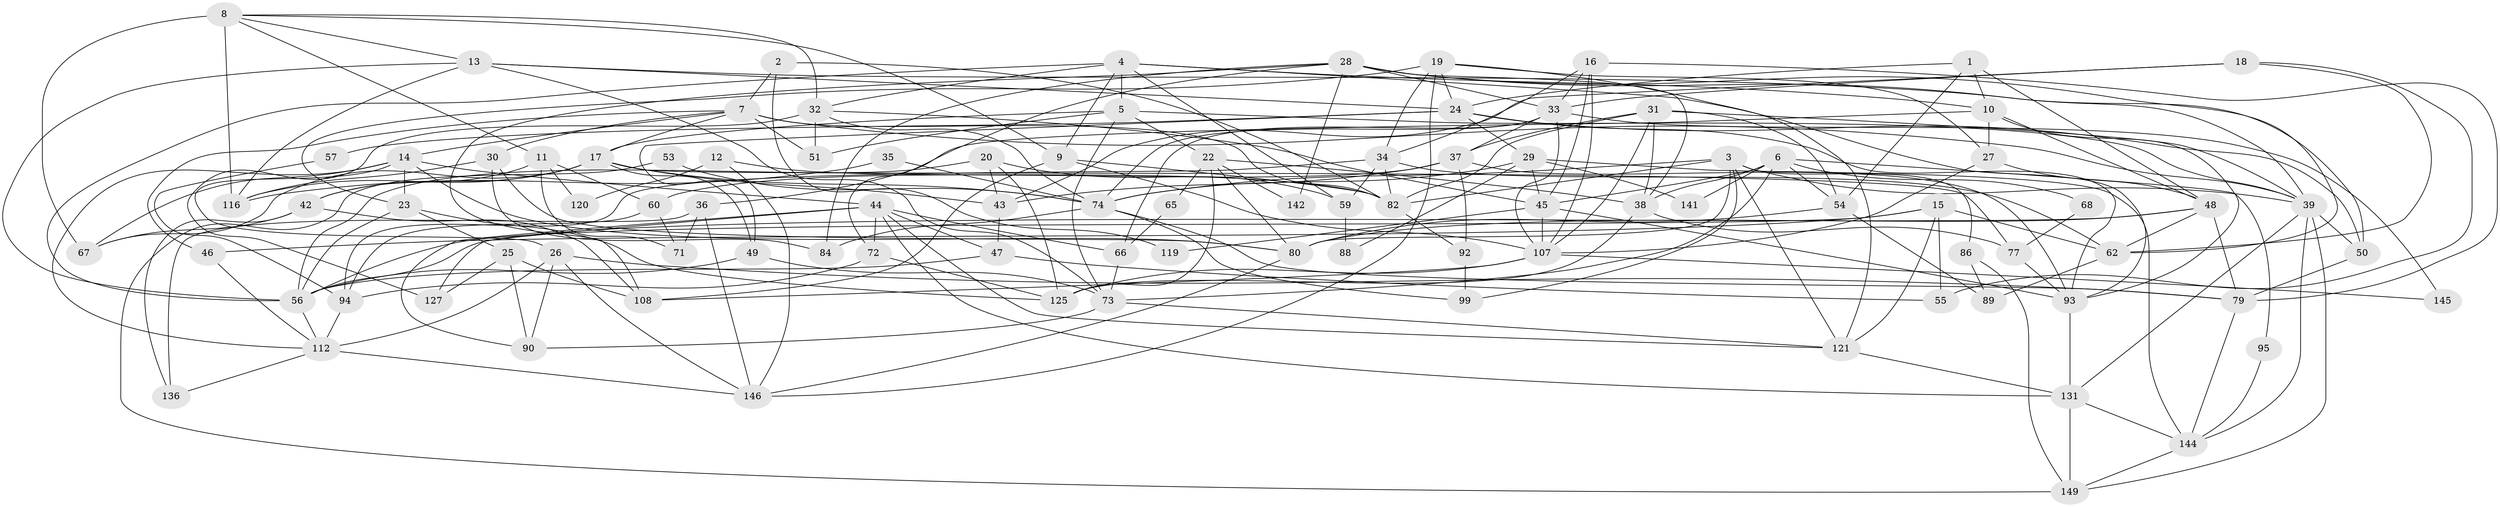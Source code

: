 // Generated by graph-tools (version 1.1) at 2025/23/03/03/25 07:23:58]
// undirected, 95 vertices, 237 edges
graph export_dot {
graph [start="1"]
  node [color=gray90,style=filled];
  1 [super="+105"];
  2;
  3 [super="+63"];
  4 [super="+110"];
  5 [super="+21"];
  6 [super="+143"];
  7 [super="+137"];
  8 [super="+58"];
  9 [super="+87"];
  10 [super="+70"];
  11 [super="+41"];
  12;
  13 [super="+148"];
  14 [super="+140"];
  15 [super="+139"];
  16 [super="+147"];
  17 [super="+81"];
  18;
  19 [super="+126"];
  20 [super="+102"];
  22;
  23 [super="+124"];
  24 [super="+118"];
  25;
  26 [super="+40"];
  27 [super="+98"];
  28 [super="+78"];
  29 [super="+128"];
  30 [super="+109"];
  31 [super="+132"];
  32 [super="+85"];
  33 [super="+64"];
  34 [super="+75"];
  35;
  36 [super="+52"];
  37 [super="+133"];
  38 [super="+96"];
  39 [super="+91"];
  42;
  43 [super="+106"];
  44 [super="+129"];
  45 [super="+61"];
  46;
  47;
  48 [super="+76"];
  49;
  50 [super="+115"];
  51;
  53;
  54;
  55 [super="+83"];
  56 [super="+123"];
  57;
  59 [super="+134"];
  60 [super="+103"];
  62 [super="+113"];
  65;
  66;
  67 [super="+69"];
  68;
  71;
  72;
  73 [super="+104"];
  74 [super="+111"];
  77;
  79 [super="+100"];
  80 [super="+130"];
  82 [super="+97"];
  84;
  86;
  88;
  89;
  90;
  92;
  93 [super="+114"];
  94 [super="+101"];
  95;
  99;
  107 [super="+138"];
  108;
  112 [super="+117"];
  116;
  119;
  120;
  121 [super="+122"];
  125;
  127;
  131 [super="+135"];
  136;
  141;
  142;
  144;
  145;
  146;
  149;
  1 -- 24;
  1 -- 48;
  1 -- 54;
  1 -- 10;
  2 -- 119;
  2 -- 7;
  2 -- 82;
  3 -- 74 [weight=2];
  3 -- 86;
  3 -- 121;
  3 -- 80;
  3 -- 82;
  3 -- 99;
  3 -- 39;
  4 -- 32;
  4 -- 5 [weight=2];
  4 -- 10;
  4 -- 59;
  4 -- 56;
  4 -- 9;
  4 -- 93;
  5 -- 22;
  5 -- 73;
  5 -- 51;
  5 -- 39;
  5 -- 17;
  6 -- 54;
  6 -- 68;
  6 -- 95;
  6 -- 38;
  6 -- 45;
  6 -- 141;
  6 -- 73;
  7 -- 51;
  7 -- 17;
  7 -- 82;
  7 -- 30;
  7 -- 39;
  7 -- 46;
  7 -- 14;
  8 -- 9;
  8 -- 32;
  8 -- 116;
  8 -- 13;
  8 -- 67;
  8 -- 11;
  9 -- 108;
  9 -- 82;
  9 -- 107;
  10 -- 93;
  10 -- 48;
  10 -- 27;
  10 -- 36;
  11 -- 42;
  11 -- 120;
  11 -- 60;
  11 -- 71;
  12 -- 146;
  12 -- 120;
  12 -- 82;
  13 -- 116;
  13 -- 24;
  13 -- 56;
  13 -- 73;
  13 -- 50;
  14 -- 26;
  14 -- 112;
  14 -- 67;
  14 -- 80;
  14 -- 44;
  14 -- 23;
  15 -- 46;
  15 -- 55;
  15 -- 62;
  15 -- 56;
  15 -- 121;
  16 -- 79;
  16 -- 34;
  16 -- 33;
  16 -- 107;
  16 -- 45;
  17 -- 42;
  17 -- 77;
  17 -- 116;
  17 -- 74;
  17 -- 49;
  17 -- 67;
  17 -- 43;
  18 -- 33;
  18 -- 43;
  18 -- 55;
  18 -- 62;
  19 -- 23;
  19 -- 146;
  19 -- 121;
  19 -- 27;
  19 -- 34;
  19 -- 24;
  20 -- 56;
  20 -- 43;
  20 -- 125;
  20 -- 59;
  22 -- 80;
  22 -- 125;
  22 -- 38;
  22 -- 65;
  22 -- 142;
  23 -- 125;
  23 -- 25;
  23 -- 56;
  24 -- 57;
  24 -- 93;
  24 -- 49;
  24 -- 50;
  24 -- 29;
  25 -- 108;
  25 -- 90;
  25 -- 127;
  26 -- 90;
  26 -- 112;
  26 -- 146;
  26 -- 79;
  27 -- 107;
  27 -- 48;
  28 -- 108;
  28 -- 62;
  28 -- 72;
  28 -- 84;
  28 -- 39;
  28 -- 33;
  28 -- 142;
  28 -- 38;
  29 -- 144;
  29 -- 74;
  29 -- 141;
  29 -- 88;
  29 -- 45;
  30 -- 116;
  30 -- 80;
  30 -- 84;
  31 -- 82;
  31 -- 39;
  31 -- 107;
  31 -- 37;
  31 -- 54;
  31 -- 38;
  32 -- 51;
  32 -- 74;
  32 -- 45;
  32 -- 127;
  33 -- 66;
  33 -- 145;
  33 -- 74;
  33 -- 37;
  33 -- 107;
  34 -- 94;
  34 -- 62;
  34 -- 82;
  34 -- 59;
  35 -- 116;
  35 -- 74;
  36 -- 136;
  36 -- 146;
  36 -- 71;
  37 -- 93;
  37 -- 43;
  37 -- 92;
  37 -- 60;
  38 -- 77;
  38 -- 125;
  39 -- 149;
  39 -- 131;
  39 -- 144;
  39 -- 50;
  42 -- 108;
  42 -- 136;
  42 -- 67;
  43 -- 47;
  44 -- 47;
  44 -- 72;
  44 -- 90;
  44 -- 127;
  44 -- 66;
  44 -- 131;
  44 -- 121;
  45 -- 119;
  45 -- 93;
  45 -- 107;
  46 -- 112;
  47 -- 56;
  47 -- 55;
  48 -- 56;
  48 -- 80;
  48 -- 62;
  48 -- 79;
  49 -- 73;
  49 -- 56;
  50 -- 79;
  53 -- 149;
  53 -- 74;
  54 -- 89;
  54 -- 80;
  56 -- 112;
  57 -- 94;
  59 -- 88 [weight=2];
  60 -- 94;
  60 -- 71;
  62 -- 89;
  65 -- 66;
  66 -- 73;
  68 -- 77;
  72 -- 94;
  72 -- 125;
  73 -- 121;
  73 -- 90;
  74 -- 99;
  74 -- 84;
  74 -- 79;
  77 -- 93;
  79 -- 144;
  80 -- 146;
  82 -- 92;
  86 -- 89;
  86 -- 149;
  92 -- 99;
  93 -- 131;
  94 -- 112 [weight=2];
  95 -- 144;
  107 -- 108;
  107 -- 145;
  107 -- 125;
  112 -- 146;
  112 -- 136;
  121 -- 131;
  131 -- 144;
  131 -- 149;
  144 -- 149;
}
